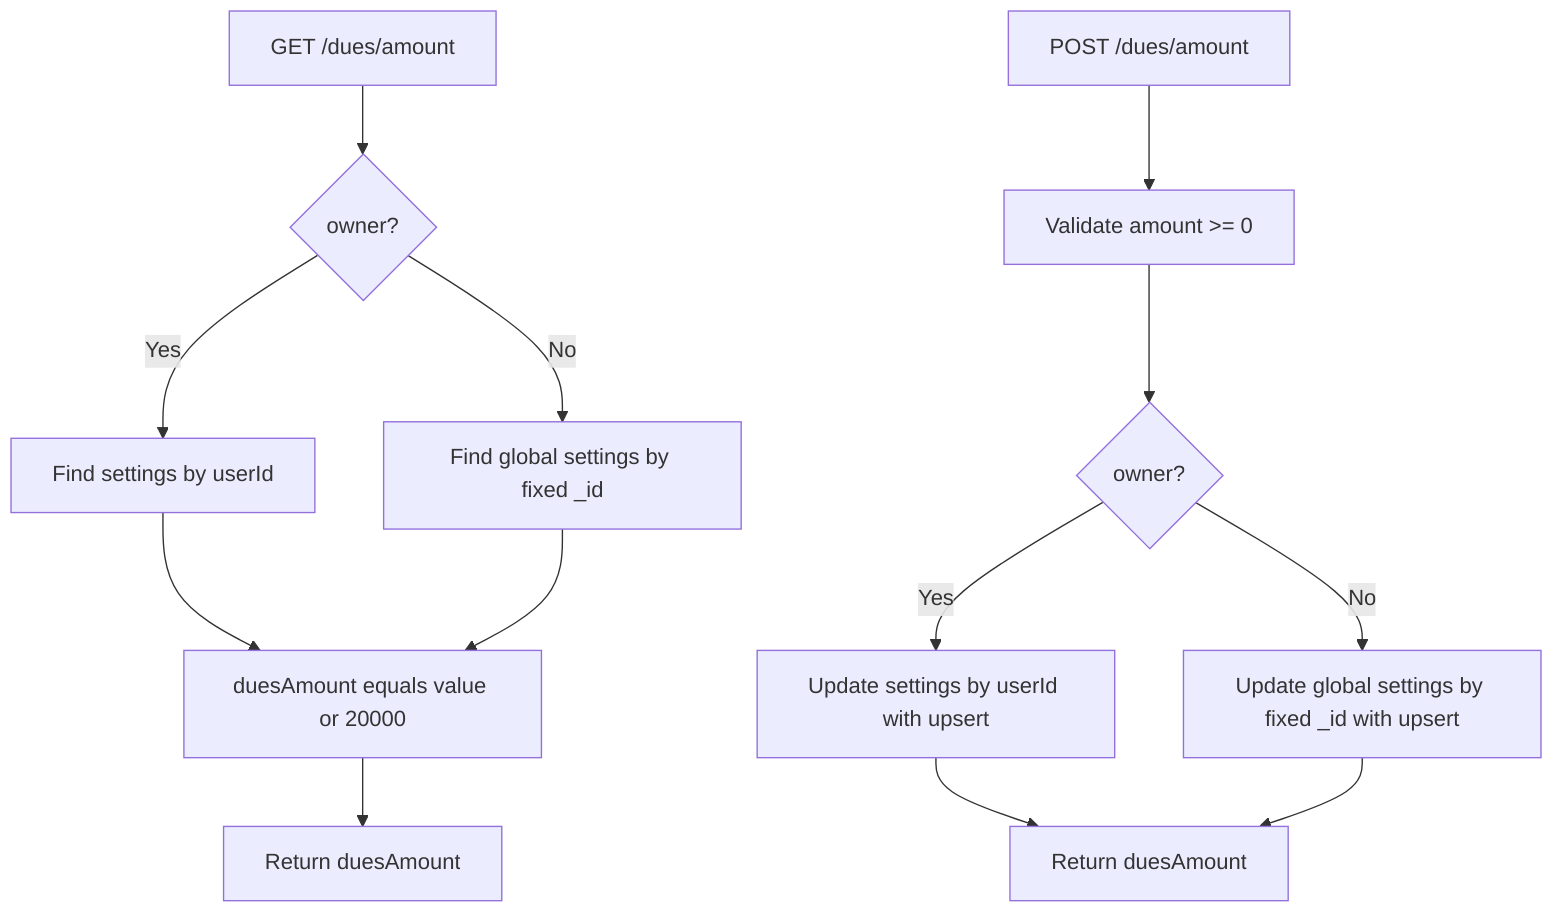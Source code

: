 flowchart TD
  %% Get dues amount
  S1[GET /dues/amount] --> S2{owner?}
  S2 -->|Yes| S3[Find settings by userId]
  S2 -->|No| S4[Find global settings by fixed _id]
  S3 --> S5
  S4 --> S5
  S5[duesAmount equals value or 20000] --> S6[Return duesAmount]

  %% Update dues amount
  SS1[POST /dues/amount] --> SS2[Validate amount >= 0]
  SS2 --> SS3{owner?}
  SS3 -->|Yes| SS4[Update settings by userId with upsert]
  SS3 -->|No| SS5[Update global settings by fixed _id with upsert]
  SS4 --> SS6[Return duesAmount]
  SS5 --> SS6